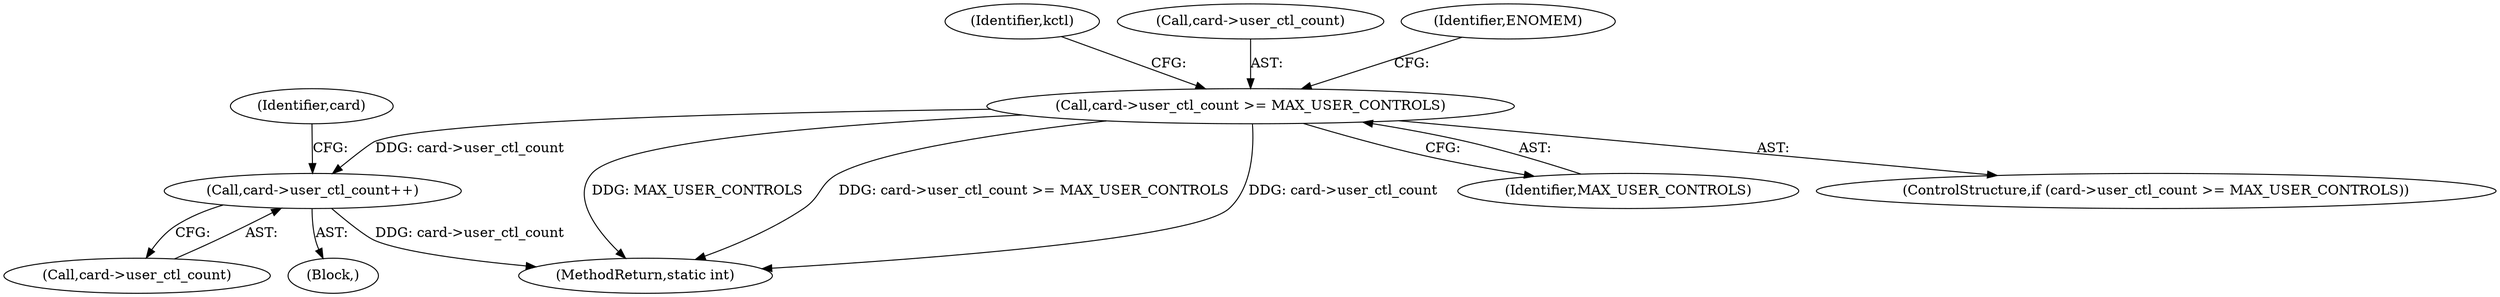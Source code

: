 digraph "0_linux_82262a46627bebb0febcc26664746c25cef08563@pointer" {
"1000174" [label="(Call,card->user_ctl_count >= MAX_USER_CONTROLS)"];
"1000497" [label="(Call,card->user_ctl_count++)"];
"1000498" [label="(Call,card->user_ctl_count)"];
"1000508" [label="(MethodReturn,static int)"];
"1000178" [label="(Identifier,MAX_USER_CONTROLS)"];
"1000173" [label="(ControlStructure,if (card->user_ctl_count >= MAX_USER_CONTROLS))"];
"1000185" [label="(Identifier,kctl)"];
"1000104" [label="(Block,)"];
"1000504" [label="(Identifier,card)"];
"1000175" [label="(Call,card->user_ctl_count)"];
"1000181" [label="(Identifier,ENOMEM)"];
"1000497" [label="(Call,card->user_ctl_count++)"];
"1000174" [label="(Call,card->user_ctl_count >= MAX_USER_CONTROLS)"];
"1000174" -> "1000173"  [label="AST: "];
"1000174" -> "1000178"  [label="CFG: "];
"1000175" -> "1000174"  [label="AST: "];
"1000178" -> "1000174"  [label="AST: "];
"1000181" -> "1000174"  [label="CFG: "];
"1000185" -> "1000174"  [label="CFG: "];
"1000174" -> "1000508"  [label="DDG: MAX_USER_CONTROLS"];
"1000174" -> "1000508"  [label="DDG: card->user_ctl_count >= MAX_USER_CONTROLS"];
"1000174" -> "1000508"  [label="DDG: card->user_ctl_count"];
"1000174" -> "1000497"  [label="DDG: card->user_ctl_count"];
"1000497" -> "1000104"  [label="AST: "];
"1000497" -> "1000498"  [label="CFG: "];
"1000498" -> "1000497"  [label="AST: "];
"1000504" -> "1000497"  [label="CFG: "];
"1000497" -> "1000508"  [label="DDG: card->user_ctl_count"];
}
